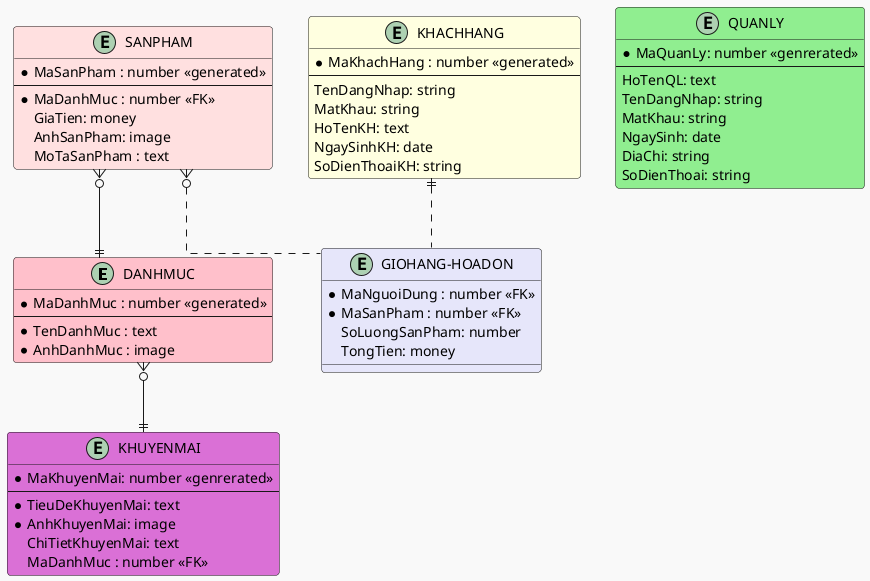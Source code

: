 @startuml
!theme mars
' hide the spot
' hide circle
' avoid problems with angled crows feet
skinparam linetype ortho
entity "DANHMUC" #Pink {
*MaDanhMuc : number <<generated>>
--
*TenDanhMuc : text
*AnhDanhMuc : image
}

entity "SANPHAM" #Implementation  {
*MaSanPham : number <<generated>> 
--
*MaDanhMuc : number <<FK>>
GiaTien: money
AnhSanPham: image
MoTaSanPham : text
}

entity "KHUYENMAI" #Orchid{
*MaKhuyenMai: number <<genrerated>>
--
*TieuDeKhuyenMai: text
*AnhKhuyenMai: image
ChiTietKhuyenMai: text
MaDanhMuc : number <<FK>>
}

entity "GIOHANG-HOADON" #Lavender {
*MaNguoiDung : number <<FK>>
*MaSanPham : number <<FK>>
SoLuongSanPham: number
TongTien: money
}


entity "KHACHHANG" #LightYellow {
*MaKhachHang : number <<generated>>
--
TenDangNhap: string
MatKhau: string
HoTenKH: text
NgaySinhKH: date
SoDienThoaiKH: string
}




entity "QUANLY" #LightGreen {
*MaQuanLy: number <<genrerated>>
--
HoTenQL: text
TenDangNhap: string
MatKhau: string
NgaySinh: date
DiaChi: string
SoDienThoai: string
}




SANPHAM }o--|| DANHMUC
SANPHAM }o.."GIOHANG-HOADON"
KHACHHANG ||.."GIOHANG-HOADON"
DANHMUC }o--|| KHUYENMAI
@enduml
